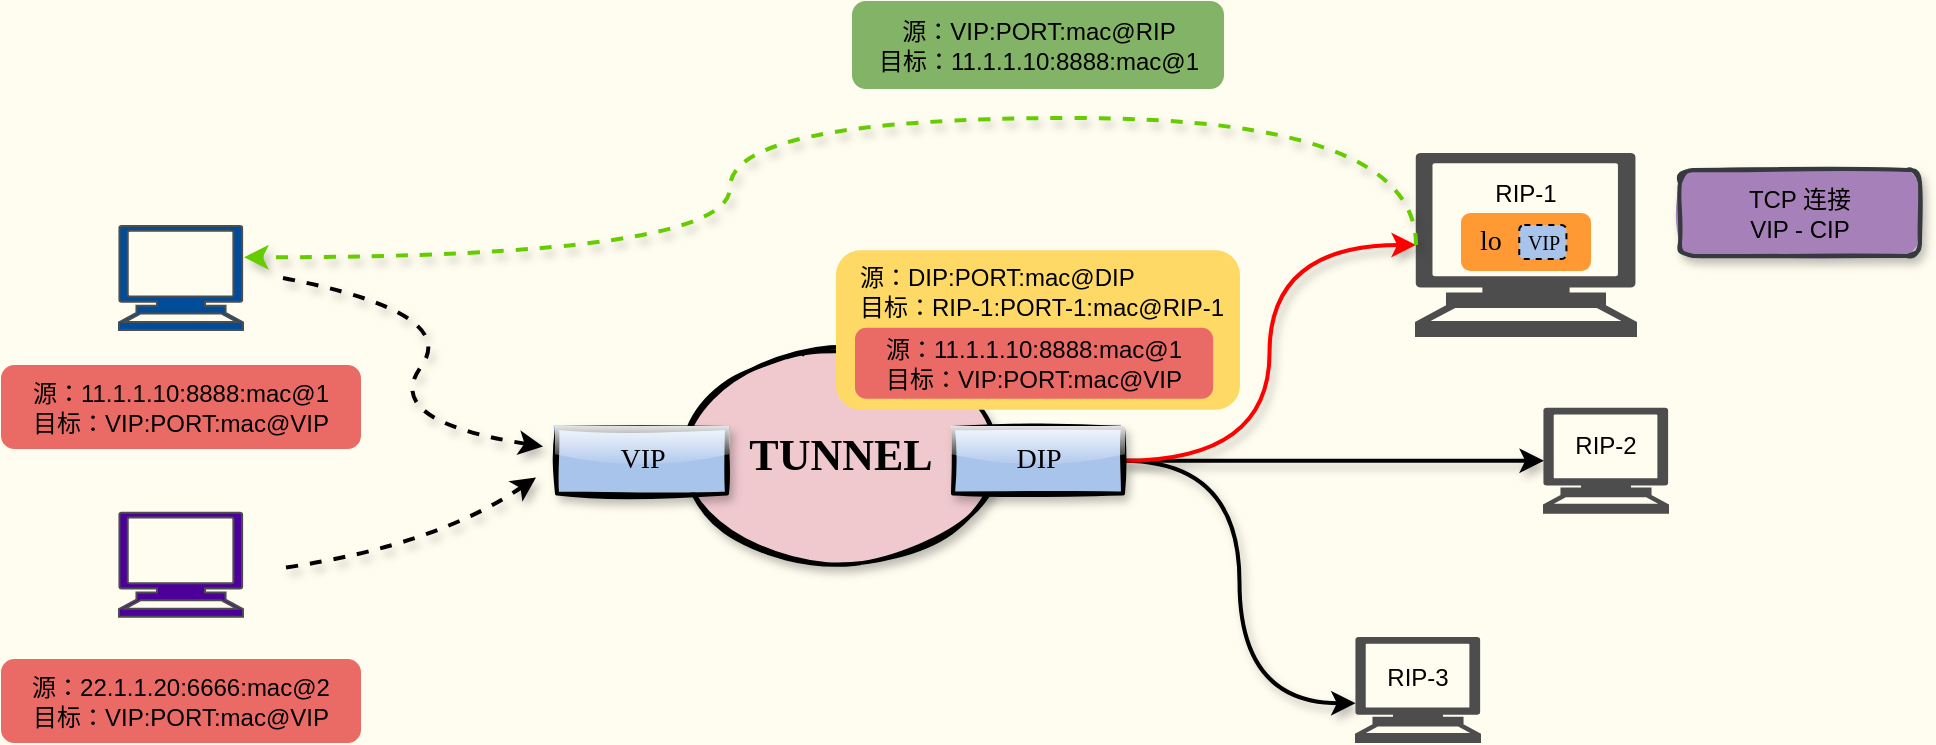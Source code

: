 <mxfile version="14.5.1" type="github">
  <diagram id="zEzndLEBEcfoY0ezNwC1" name="第 1 页">
    <mxGraphModel dx="3440" dy="-661" grid="0" gridSize="10" guides="1" tooltips="1" connect="1" arrows="1" fold="1" page="1" pageScale="1" pageWidth="1169" pageHeight="827" background="#FFFDF0" math="0" shadow="0">
      <root>
        <mxCell id="0" />
        <mxCell id="1" parent="0" />
        <mxCell id="g-i54Jcr1pJkgFoDs0SZ-1" style="edgeStyle=orthogonalEdgeStyle;rounded=0;orthogonalLoop=1;jettySize=auto;html=1;exitX=0.5;exitY=1;exitDx=0;exitDy=0;exitPerimeter=0;" edge="1" parent="1">
          <mxGeometry relative="1" as="geometry">
            <mxPoint x="-996" y="2199.74" as="sourcePoint" />
            <mxPoint x="-996" y="2199.74" as="targetPoint" />
          </mxGeometry>
        </mxCell>
        <mxCell id="g-i54Jcr1pJkgFoDs0SZ-2" value="" style="curved=1;endArrow=classic;html=1;shadow=1;strokeWidth=2;dashed=1;" edge="1" parent="1">
          <mxGeometry width="50" height="50" relative="1" as="geometry">
            <mxPoint x="-952.5" y="2035" as="sourcePoint" />
            <mxPoint x="-822.5" y="2119.24" as="targetPoint" />
            <Array as="points">
              <mxPoint x="-863.5" y="2052.24" />
              <mxPoint x="-903.5" y="2106.49" />
            </Array>
          </mxGeometry>
        </mxCell>
        <mxCell id="g-i54Jcr1pJkgFoDs0SZ-3" value="" style="curved=1;endArrow=classic;html=1;shadow=1;strokeWidth=2;dashed=1;" edge="1" parent="1">
          <mxGeometry width="50" height="50" relative="1" as="geometry">
            <mxPoint x="-951" y="2179.74" as="sourcePoint" />
            <mxPoint x="-826" y="2134.74" as="targetPoint" />
            <Array as="points">
              <mxPoint x="-876" y="2168.74" />
            </Array>
          </mxGeometry>
        </mxCell>
        <mxCell id="g-i54Jcr1pJkgFoDs0SZ-4" value="&lt;div style=&quot;font-family: &amp;#34;helvetica&amp;#34; ; font-size: 12px&quot;&gt;&lt;br&gt;&lt;/div&gt;" style="text;html=1;strokeColor=none;fillColor=none;align=center;verticalAlign=middle;whiteSpace=wrap;rounded=0;shadow=1;glass=1;sketch=1;fontFamily=Tahoma;fontSize=14;" vertex="1" parent="1">
          <mxGeometry x="-1086.5" y="2220.24" width="181" height="20" as="geometry" />
        </mxCell>
        <mxCell id="g-i54Jcr1pJkgFoDs0SZ-5" value="&lt;b&gt;&lt;font style=&quot;font-size: 22px&quot;&gt;TUNNEL&lt;/font&gt;&lt;/b&gt;" style="ellipse;whiteSpace=wrap;html=1;shadow=1;glass=1;sketch=1;strokeWidth=2;fontFamily=Tahoma;fontSize=14;fillStyle=solid;fillColor=#f0c9cf;" vertex="1" parent="1">
          <mxGeometry x="-752.5" y="2070.24" width="157" height="108" as="geometry" />
        </mxCell>
        <mxCell id="g-i54Jcr1pJkgFoDs0SZ-6" value="VIP" style="rounded=0;whiteSpace=wrap;html=1;shadow=1;glass=1;sketch=1;strokeColor=#000000;strokeWidth=2;fontFamily=Tahoma;fontSize=14;fillStyle=solid;fillColor=#A9C4EB;" vertex="1" parent="1">
          <mxGeometry x="-815.5" y="2110" width="85" height="32.75" as="geometry" />
        </mxCell>
        <mxCell id="g-i54Jcr1pJkgFoDs0SZ-7" style="edgeStyle=orthogonalEdgeStyle;curved=1;sketch=0;orthogonalLoop=1;jettySize=auto;html=1;exitX=1;exitY=0.5;exitDx=0;exitDy=0;entryX=-0.003;entryY=0.627;entryDx=0;entryDy=0;entryPerimeter=0;shadow=1;strokeWidth=2;" edge="1" parent="1" source="g-i54Jcr1pJkgFoDs0SZ-10" target="g-i54Jcr1pJkgFoDs0SZ-13">
          <mxGeometry relative="1" as="geometry" />
        </mxCell>
        <mxCell id="g-i54Jcr1pJkgFoDs0SZ-8" style="edgeStyle=orthogonalEdgeStyle;curved=1;sketch=0;orthogonalLoop=1;jettySize=auto;html=1;exitX=1;exitY=0.5;exitDx=0;exitDy=0;entryX=0;entryY=0.5;entryDx=0;entryDy=0;entryPerimeter=0;shadow=1;strokeWidth=2;" edge="1" parent="1" source="g-i54Jcr1pJkgFoDs0SZ-10" target="g-i54Jcr1pJkgFoDs0SZ-12">
          <mxGeometry relative="1" as="geometry" />
        </mxCell>
        <mxCell id="g-i54Jcr1pJkgFoDs0SZ-9" style="edgeStyle=orthogonalEdgeStyle;curved=1;sketch=0;orthogonalLoop=1;jettySize=auto;html=1;exitX=1;exitY=0.5;exitDx=0;exitDy=0;entryX=0;entryY=0.5;entryDx=0;entryDy=0;entryPerimeter=0;shadow=1;strokeColor=#FF0000;strokeWidth=2;fontColor=#E6E6E6;" edge="1" parent="1" source="g-i54Jcr1pJkgFoDs0SZ-10" target="g-i54Jcr1pJkgFoDs0SZ-27">
          <mxGeometry relative="1" as="geometry" />
        </mxCell>
        <mxCell id="g-i54Jcr1pJkgFoDs0SZ-10" value="DIP" style="rounded=0;whiteSpace=wrap;html=1;shadow=1;glass=1;sketch=1;strokeColor=#000000;strokeWidth=2;fontFamily=Tahoma;fontSize=14;fillStyle=solid;fillColor=#A9C4EB;" vertex="1" parent="1">
          <mxGeometry x="-617.5" y="2110" width="85" height="32.75" as="geometry" />
        </mxCell>
        <mxCell id="g-i54Jcr1pJkgFoDs0SZ-11" value="&lt;div style=&quot;font-family: &amp;#34;helvetica&amp;#34; ; font-size: 12px&quot;&gt;&lt;br&gt;&lt;/div&gt;" style="text;html=1;strokeColor=none;fillColor=none;align=center;verticalAlign=middle;whiteSpace=wrap;rounded=0;shadow=1;glass=1;sketch=1;fontFamily=Tahoma;fontSize=14;" vertex="1" parent="1">
          <mxGeometry x="-1073.5" y="2093.24" width="181" height="20" as="geometry" />
        </mxCell>
        <mxCell id="g-i54Jcr1pJkgFoDs0SZ-12" value="" style="shape=mxgraph.signs.tech.computer;html=1;pointerEvents=1;verticalLabelPosition=bottom;verticalAlign=top;align=center;labelBackgroundColor=none;fontColor=#ffffff;fillColor=#4D4D4D;strokeColor=#4D4D4D;" vertex="1" parent="1">
          <mxGeometry x="-322" y="2100.38" width="62" height="52" as="geometry" />
        </mxCell>
        <mxCell id="g-i54Jcr1pJkgFoDs0SZ-13" value="" style="shape=mxgraph.signs.tech.computer;html=1;pointerEvents=1;verticalLabelPosition=bottom;verticalAlign=top;align=center;labelBackgroundColor=none;fontColor=#ffffff;fillColor=#4D4D4D;strokeColor=#4D4D4D;" vertex="1" parent="1">
          <mxGeometry x="-416" y="2215" width="62" height="52" as="geometry" />
        </mxCell>
        <mxCell id="g-i54Jcr1pJkgFoDs0SZ-14" value="&lt;span style=&quot;color: rgb(0, 0, 0); font-family: helvetica; font-size: 12px; font-style: normal; font-weight: 400; letter-spacing: normal; text-align: center; text-indent: 0px; text-transform: none; word-spacing: 0px; display: inline; float: none;&quot;&gt;RIP-2&lt;/span&gt;" style="text;html=1;strokeColor=none;fillColor=none;align=center;verticalAlign=middle;whiteSpace=wrap;rounded=0;labelBackgroundColor=none;" vertex="1" parent="1">
          <mxGeometry x="-311" y="2109.38" width="40" height="20" as="geometry" />
        </mxCell>
        <mxCell id="g-i54Jcr1pJkgFoDs0SZ-15" value="&lt;span style=&quot;color: rgb(0, 0, 0); font-family: helvetica; font-size: 12px; font-style: normal; font-weight: 400; letter-spacing: normal; text-align: center; text-indent: 0px; text-transform: none; word-spacing: 0px; display: inline; float: none;&quot;&gt;RIP-3&lt;/span&gt;" style="text;html=1;strokeColor=none;fillColor=none;align=center;verticalAlign=middle;whiteSpace=wrap;rounded=0;labelBackgroundColor=none;" vertex="1" parent="1">
          <mxGeometry x="-405" y="2225" width="40" height="20" as="geometry" />
        </mxCell>
        <mxCell id="g-i54Jcr1pJkgFoDs0SZ-17" value="" style="shape=mxgraph.signs.tech.computer;html=1;pointerEvents=1;verticalLabelPosition=bottom;verticalAlign=top;align=center;labelBackgroundColor=none;fontColor=#ffffff;strokeColor=#4D4D4D;fillColor=#004C99;" vertex="1" parent="1">
          <mxGeometry x="-1034.5" y="2009" width="62" height="52" as="geometry" />
        </mxCell>
        <mxCell id="g-i54Jcr1pJkgFoDs0SZ-18" value="" style="shape=mxgraph.signs.tech.computer;html=1;pointerEvents=1;verticalLabelPosition=bottom;verticalAlign=top;align=center;labelBackgroundColor=none;fontColor=#ffffff;strokeColor=#4D4D4D;fillColor=#4C0099;" vertex="1" parent="1">
          <mxGeometry x="-1034.5" y="2152.38" width="62" height="52" as="geometry" />
        </mxCell>
        <mxCell id="g-i54Jcr1pJkgFoDs0SZ-19" value="&lt;div style=&quot;font-family: &amp;#34;helvetica&amp;#34;&quot;&gt;源：11.1.1.10:8888:mac@1&lt;/div&gt;&lt;div style=&quot;font-family: &amp;#34;helvetica&amp;#34;&quot;&gt;目标：VIP:PORT:mac@VIP&lt;/div&gt;" style="rounded=1;whiteSpace=wrap;html=1;fillColor=#EA6B66;strokeColor=#EA6B66;" vertex="1" parent="1">
          <mxGeometry x="-1093" y="2079" width="179" height="41" as="geometry" />
        </mxCell>
        <mxCell id="g-i54Jcr1pJkgFoDs0SZ-20" value="&lt;div style=&quot;font-family: &amp;#34;helvetica&amp;#34;&quot;&gt;&lt;div&gt;源：22.1.1.20:6666:mac@2&lt;/div&gt;目标：VIP:PORT:mac@VIP&lt;/div&gt;" style="rounded=1;whiteSpace=wrap;html=1;fillColor=#EA6B66;strokeColor=#EA6B66;" vertex="1" parent="1">
          <mxGeometry x="-1093" y="2226" width="179" height="41" as="geometry" />
        </mxCell>
        <mxCell id="g-i54Jcr1pJkgFoDs0SZ-21" value="源：VIP:PORT:mac@RIP&lt;br&gt;目标：&lt;span style=&quot;font-family: &amp;#34;helvetica&amp;#34;&quot;&gt;11.1.1.10:8888:mac@1&lt;/span&gt;" style="rounded=1;whiteSpace=wrap;html=1;strokeColor=#82b366;fillColor=#82B366;" vertex="1" parent="1">
          <mxGeometry x="-667.5" y="1897" width="185" height="43" as="geometry" />
        </mxCell>
        <mxCell id="g-i54Jcr1pJkgFoDs0SZ-22" value="TCP 连接&lt;br&gt;VIP - CIP" style="rounded=1;whiteSpace=wrap;html=1;strokeWidth=2;glass=0;shadow=1;sketch=1;fillStyle=solid;strokeColor=#36393d;fillColor=#A680B8;" vertex="1" parent="1">
          <mxGeometry x="-254" y="1981" width="120" height="43" as="geometry" />
        </mxCell>
        <mxCell id="g-i54Jcr1pJkgFoDs0SZ-23" value="" style="group" vertex="1" connectable="0" parent="1">
          <mxGeometry x="-386" y="1973" width="110" height="91" as="geometry" />
        </mxCell>
        <mxCell id="g-i54Jcr1pJkgFoDs0SZ-24" value="&lt;meta charset=&quot;utf-8&quot;&gt;&lt;span style=&quot;color: rgb(0, 0, 0); font-family: helvetica; font-size: 12px; font-style: normal; font-weight: 400; letter-spacing: normal; text-align: center; text-indent: 0px; text-transform: none; word-spacing: 0px; display: inline; float: none;&quot;&gt;RIP-1&lt;/span&gt;" style="text;html=1;strokeColor=none;fillColor=none;align=center;verticalAlign=middle;whiteSpace=wrap;rounded=0;labelBackgroundColor=none;" vertex="1" parent="g-i54Jcr1pJkgFoDs0SZ-23">
          <mxGeometry x="35" y="10" width="40" height="20" as="geometry" />
        </mxCell>
        <mxCell id="g-i54Jcr1pJkgFoDs0SZ-25" value="&amp;nbsp; lo" style="rounded=1;whiteSpace=wrap;html=1;shadow=0;glass=0;sketch=0;strokeWidth=1;fontFamily=Tahoma;fontSize=14;fillStyle=solid;align=left;fillColor=#FF9933;strokeColor=#FF9933;" vertex="1" parent="g-i54Jcr1pJkgFoDs0SZ-23">
          <mxGeometry x="23" y="30" width="64" height="28" as="geometry" />
        </mxCell>
        <mxCell id="g-i54Jcr1pJkgFoDs0SZ-26" value="&lt;font style=&quot;font-size: 10px&quot;&gt;VIP&lt;/font&gt;" style="rounded=1;whiteSpace=wrap;html=1;shadow=0;glass=0;sketch=0;strokeWidth=1;fontFamily=Tahoma;fontSize=14;fillStyle=solid;fillColor=#A9C4EB;dashed=1;" vertex="1" parent="g-i54Jcr1pJkgFoDs0SZ-23">
          <mxGeometry x="51.632" y="35.5" width="23.579" height="17" as="geometry" />
        </mxCell>
        <mxCell id="g-i54Jcr1pJkgFoDs0SZ-27" value="" style="shape=mxgraph.signs.tech.computer;html=1;pointerEvents=1;verticalLabelPosition=bottom;verticalAlign=top;align=center;labelBackgroundColor=none;fontColor=#ffffff;fillColor=#4D4D4D;strokeColor=#4D4D4D;" vertex="1" parent="g-i54Jcr1pJkgFoDs0SZ-23">
          <mxGeometry width="110" height="91" as="geometry" />
        </mxCell>
        <mxCell id="g-i54Jcr1pJkgFoDs0SZ-28" style="edgeStyle=orthogonalEdgeStyle;curved=1;sketch=0;orthogonalLoop=1;jettySize=auto;html=1;exitX=0;exitY=0.5;exitDx=0;exitDy=0;exitPerimeter=0;entryX=1.008;entryY=0.301;entryDx=0;entryDy=0;entryPerimeter=0;shadow=1;strokeWidth=2;fontColor=#E6E6E6;strokeColor=#66CC00;dashed=1;" edge="1" parent="1" source="g-i54Jcr1pJkgFoDs0SZ-27" target="g-i54Jcr1pJkgFoDs0SZ-17">
          <mxGeometry relative="1" as="geometry">
            <Array as="points">
              <mxPoint x="-386" y="1955" />
              <mxPoint x="-729" y="1955" />
              <mxPoint x="-729" y="2025" />
            </Array>
          </mxGeometry>
        </mxCell>
        <mxCell id="g-i54Jcr1pJkgFoDs0SZ-34" value="" style="group" vertex="1" connectable="0" parent="1">
          <mxGeometry x="-675.5" y="2021.64" width="201" height="78.74" as="geometry" />
        </mxCell>
        <mxCell id="g-i54Jcr1pJkgFoDs0SZ-29" value="" style="rounded=1;whiteSpace=wrap;html=1;align=center;strokeColor=#FFD966;fillColor=#FFD966;" vertex="1" parent="g-i54Jcr1pJkgFoDs0SZ-34">
          <mxGeometry width="201" height="78.74" as="geometry" />
        </mxCell>
        <mxCell id="g-i54Jcr1pJkgFoDs0SZ-16" value="源：&lt;span style=&quot;font-family: &amp;#34;helvetica&amp;#34;&quot;&gt;11.1.1.10:8888&lt;/span&gt;&lt;span style=&quot;font-family: &amp;#34;helvetica&amp;#34;&quot;&gt;:mac@1&lt;/span&gt;&lt;br&gt;目标：VIP:PORT:mac@V&lt;span style=&quot;font-family: &amp;#34;helvetica&amp;#34;&quot;&gt;IP&lt;/span&gt;" style="rounded=1;whiteSpace=wrap;html=1;fillColor=#EA6B66;strokeColor=#EA6B66;" vertex="1" parent="g-i54Jcr1pJkgFoDs0SZ-34">
          <mxGeometry x="9.501" y="38.737" width="178.055" height="34.526" as="geometry" />
        </mxCell>
        <mxCell id="g-i54Jcr1pJkgFoDs0SZ-33" value="&lt;span style=&quot;text-align: center&quot;&gt;源：&lt;/span&gt;&lt;span style=&quot;text-align: center ; font-family: &amp;#34;helvetica&amp;#34;&quot;&gt;DIP:PORT&lt;/span&gt;&lt;span style=&quot;text-align: center ; font-family: &amp;#34;helvetica&amp;#34;&quot;&gt;:mac@DIP&lt;/span&gt;&lt;br style=&quot;text-align: center&quot;&gt;&lt;span style=&quot;text-align: center&quot;&gt;目标：&lt;/span&gt;RIP-1&lt;span style=&quot;text-align: center&quot;&gt;:PORT-1:&lt;/span&gt;&lt;font style=&quot;text-align: center&quot;&gt;mac@R&lt;span style=&quot;font-family: &amp;#34;helvetica&amp;#34;&quot;&gt;IP-1&lt;/span&gt;&lt;/font&gt;" style="text;html=1;strokeColor=none;fillColor=none;align=left;verticalAlign=middle;whiteSpace=wrap;rounded=0;" vertex="1" parent="g-i54Jcr1pJkgFoDs0SZ-34">
          <mxGeometry x="9.5" width="190.5" height="40" as="geometry" />
        </mxCell>
      </root>
    </mxGraphModel>
  </diagram>
</mxfile>
